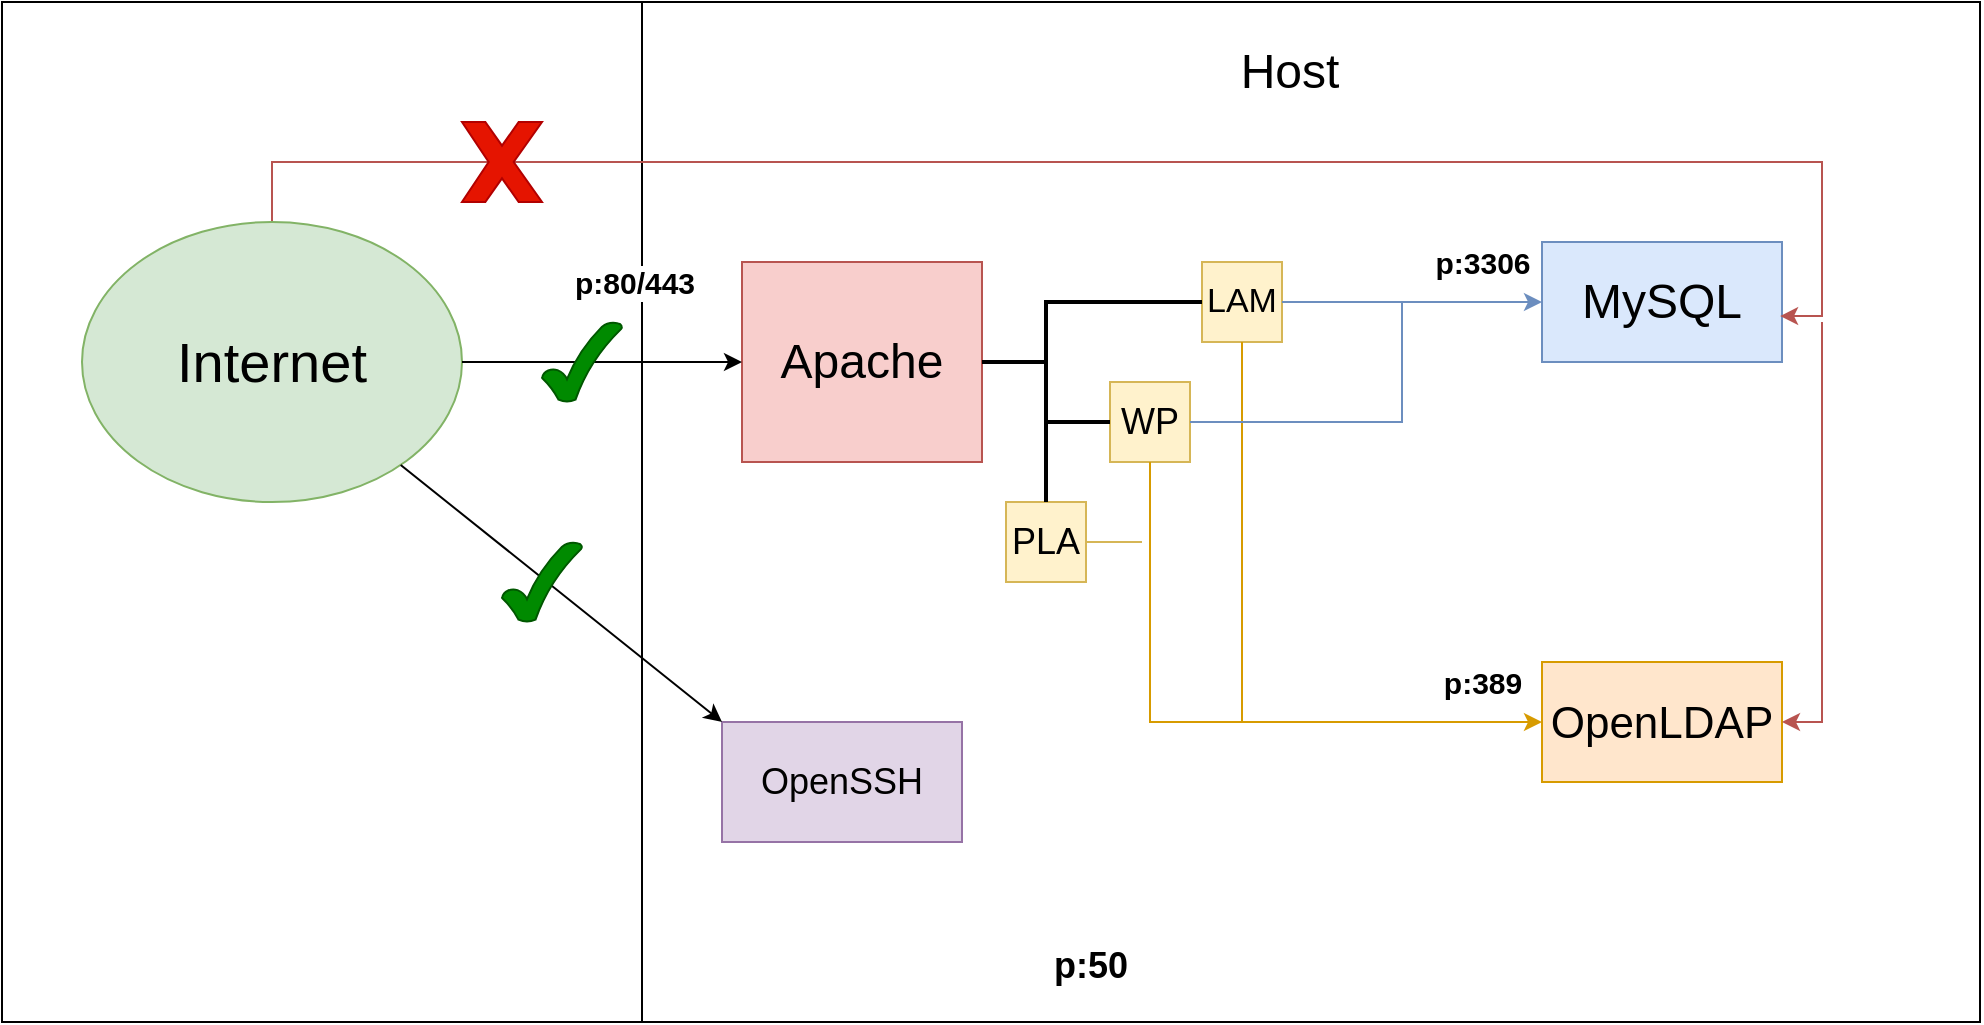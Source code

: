 <mxfile version="23.0.2" type="device">
  <diagram id="C5RBs43oDa-KdzZeNtuy" name="Page-1">
    <mxGraphModel dx="1450" dy="592" grid="1" gridSize="10" guides="1" tooltips="1" connect="1" arrows="1" fold="1" page="0" pageScale="1" pageWidth="827" pageHeight="1169" math="0" shadow="0">
      <root>
        <mxCell id="WIyWlLk6GJQsqaUBKTNV-0" />
        <mxCell id="WIyWlLk6GJQsqaUBKTNV-1" parent="WIyWlLk6GJQsqaUBKTNV-0" />
        <mxCell id="fSpcb35OHQWa-y0Q_ced-8" value="" style="rounded=0;whiteSpace=wrap;html=1;" vertex="1" parent="WIyWlLk6GJQsqaUBKTNV-1">
          <mxGeometry x="-230" y="50" width="320" height="510" as="geometry" />
        </mxCell>
        <mxCell id="Mv94CE7Lw6xpqbTLwSsB-13" value="" style="rounded=0;whiteSpace=wrap;html=1;strokeColor=none;" parent="WIyWlLk6GJQsqaUBKTNV-1" vertex="1">
          <mxGeometry x="90" y="50" width="670" height="510" as="geometry" />
        </mxCell>
        <mxCell id="fDoWqqoHtU6u6N5VrsDu-0" value="" style="rounded=0;whiteSpace=wrap;html=1;fontFamily=Verdana;fontSize=24;align=center;movable=1;resizable=1;rotatable=1;deletable=1;editable=1;locked=0;connectable=1;" parent="WIyWlLk6GJQsqaUBKTNV-1" vertex="1">
          <mxGeometry x="90" y="50" width="669" height="510" as="geometry" />
        </mxCell>
        <mxCell id="fDoWqqoHtU6u6N5VrsDu-2" value="Host" style="rounded=0;whiteSpace=wrap;html=1;strokeColor=none;fontFamily=Helvetica;fontSize=24;" parent="WIyWlLk6GJQsqaUBKTNV-1" vertex="1">
          <mxGeometry x="364" y="60" width="100" height="50" as="geometry" />
        </mxCell>
        <mxCell id="fDoWqqoHtU6u6N5VrsDu-3" value="Apache" style="rounded=0;whiteSpace=wrap;html=1;fontFamily=Helvetica;fontSize=24;fillColor=#f8cecc;strokeColor=#b85450;" parent="WIyWlLk6GJQsqaUBKTNV-1" vertex="1">
          <mxGeometry x="140" y="180" width="120" height="100" as="geometry" />
        </mxCell>
        <mxCell id="fDoWqqoHtU6u6N5VrsDu-4" value="MySQL" style="rounded=0;whiteSpace=wrap;html=1;fontSize=24;fillColor=#dae8fc;strokeColor=#6c8ebf;" parent="WIyWlLk6GJQsqaUBKTNV-1" vertex="1">
          <mxGeometry x="540" y="170" width="120" height="60" as="geometry" />
        </mxCell>
        <mxCell id="fDoWqqoHtU6u6N5VrsDu-5" value="&lt;font style=&quot;font-size: 22px;&quot;&gt;OpenLDAP&lt;/font&gt;" style="rounded=0;whiteSpace=wrap;html=1;fontSize=24;fillColor=#ffe6cc;strokeColor=#d79b00;" parent="WIyWlLk6GJQsqaUBKTNV-1" vertex="1">
          <mxGeometry x="540" y="380" width="120" height="60" as="geometry" />
        </mxCell>
        <mxCell id="fDoWqqoHtU6u6N5VrsDu-6" value="&lt;font style=&quot;font-size: 17px;&quot;&gt;LAM&lt;/font&gt;" style="rounded=0;whiteSpace=wrap;html=1;fillColor=#fff2cc;strokeColor=#d6b656;" parent="WIyWlLk6GJQsqaUBKTNV-1" vertex="1">
          <mxGeometry x="370" y="180" width="40" height="40" as="geometry" />
        </mxCell>
        <mxCell id="fDoWqqoHtU6u6N5VrsDu-7" value="&lt;font style=&quot;font-size: 18px;&quot;&gt;WP&lt;/font&gt;" style="rounded=0;whiteSpace=wrap;html=1;fillColor=#fff2cc;strokeColor=#d6b656;" parent="WIyWlLk6GJQsqaUBKTNV-1" vertex="1">
          <mxGeometry x="324" y="240" width="40" height="40" as="geometry" />
        </mxCell>
        <mxCell id="fSpcb35OHQWa-y0Q_ced-4" style="edgeStyle=orthogonalEdgeStyle;rounded=0;orthogonalLoop=1;jettySize=auto;html=1;exitX=0.5;exitY=0;exitDx=0;exitDy=0;entryX=0.992;entryY=0.617;entryDx=0;entryDy=0;entryPerimeter=0;fillColor=#f8cecc;strokeColor=#b85450;movable=0;resizable=0;rotatable=0;deletable=0;editable=0;locked=1;connectable=0;" edge="1" parent="WIyWlLk6GJQsqaUBKTNV-1" source="fDoWqqoHtU6u6N5VrsDu-8" target="fDoWqqoHtU6u6N5VrsDu-4">
          <mxGeometry relative="1" as="geometry">
            <mxPoint x="710" y="120" as="targetPoint" />
            <Array as="points">
              <mxPoint x="-95" y="130" />
              <mxPoint x="680" y="130" />
              <mxPoint x="680" y="207" />
            </Array>
          </mxGeometry>
        </mxCell>
        <mxCell id="fDoWqqoHtU6u6N5VrsDu-8" value="&lt;font style=&quot;font-size: 28px;&quot;&gt;Internet&lt;/font&gt;" style="ellipse;whiteSpace=wrap;html=1;fillColor=#d5e8d4;strokeColor=#82b366;" parent="WIyWlLk6GJQsqaUBKTNV-1" vertex="1">
          <mxGeometry x="-190" y="160" width="190" height="140" as="geometry" />
        </mxCell>
        <mxCell id="fDoWqqoHtU6u6N5VrsDu-9" value="" style="strokeWidth=2;html=1;shape=mxgraph.flowchart.annotation_2;align=left;labelPosition=right;pointerEvents=1;" parent="WIyWlLk6GJQsqaUBKTNV-1" vertex="1">
          <mxGeometry x="260" y="200" width="64" height="60" as="geometry" />
        </mxCell>
        <mxCell id="fDoWqqoHtU6u6N5VrsDu-10" value="&lt;b&gt;&lt;font style=&quot;font-size: 15px;&quot;&gt;p:389&lt;/font&gt;&lt;/b&gt;" style="endArrow=classic;html=1;rounded=0;fillColor=#ffe6cc;strokeColor=#d79b00;" parent="WIyWlLk6GJQsqaUBKTNV-1" source="fDoWqqoHtU6u6N5VrsDu-7" target="fDoWqqoHtU6u6N5VrsDu-5" edge="1">
          <mxGeometry x="0.816" y="20" width="50" height="50" relative="1" as="geometry">
            <mxPoint x="460" y="450" as="sourcePoint" />
            <mxPoint x="510" y="400" as="targetPoint" />
            <Array as="points">
              <mxPoint x="344" y="410" />
            </Array>
            <mxPoint as="offset" />
          </mxGeometry>
        </mxCell>
        <mxCell id="fDoWqqoHtU6u6N5VrsDu-12" value="&lt;b&gt;&lt;font style=&quot;font-size: 15px;&quot;&gt;p:3306&lt;/font&gt;&lt;/b&gt;" style="endArrow=classic;html=1;rounded=0;fillColor=#dae8fc;strokeColor=#6c8ebf;" parent="WIyWlLk6GJQsqaUBKTNV-1" source="fDoWqqoHtU6u6N5VrsDu-6" target="fDoWqqoHtU6u6N5VrsDu-4" edge="1">
          <mxGeometry x="0.538" y="20" width="50" height="50" relative="1" as="geometry">
            <mxPoint x="460" y="450" as="sourcePoint" />
            <mxPoint x="510" y="400" as="targetPoint" />
            <mxPoint as="offset" />
          </mxGeometry>
        </mxCell>
        <mxCell id="fDoWqqoHtU6u6N5VrsDu-13" value="&lt;b&gt;&lt;font style=&quot;font-size: 15px;&quot;&gt;p:80/443&lt;/font&gt;&lt;/b&gt;" style="endArrow=classic;html=1;rounded=0;movable=0;resizable=0;rotatable=0;deletable=0;editable=0;locked=1;connectable=0;" parent="WIyWlLk6GJQsqaUBKTNV-1" source="fDoWqqoHtU6u6N5VrsDu-8" target="fDoWqqoHtU6u6N5VrsDu-3" edge="1">
          <mxGeometry x="0.222" y="40" width="50" height="50" relative="1" as="geometry">
            <mxPoint x="460" y="450" as="sourcePoint" />
            <mxPoint x="510" y="400" as="targetPoint" />
            <mxPoint as="offset" />
          </mxGeometry>
        </mxCell>
        <mxCell id="fDoWqqoHtU6u6N5VrsDu-15" value="" style="line;strokeWidth=2;html=1;" parent="WIyWlLk6GJQsqaUBKTNV-1" vertex="1">
          <mxGeometry x="314" y="195" width="56" height="10" as="geometry" />
        </mxCell>
        <mxCell id="fDoWqqoHtU6u6N5VrsDu-17" value="" style="endArrow=none;html=1;rounded=0;entryX=0.5;entryY=1;entryDx=0;entryDy=0;fillColor=#ffe6cc;strokeColor=#d79b00;" parent="WIyWlLk6GJQsqaUBKTNV-1" target="fDoWqqoHtU6u6N5VrsDu-6" edge="1">
          <mxGeometry width="50" height="50" relative="1" as="geometry">
            <mxPoint x="390" y="410" as="sourcePoint" />
            <mxPoint x="510" y="400" as="targetPoint" />
          </mxGeometry>
        </mxCell>
        <mxCell id="fDoWqqoHtU6u6N5VrsDu-18" value="" style="endArrow=none;html=1;rounded=0;entryX=1;entryY=0.5;entryDx=0;entryDy=0;fillColor=#dae8fc;strokeColor=#6c8ebf;" parent="WIyWlLk6GJQsqaUBKTNV-1" target="fDoWqqoHtU6u6N5VrsDu-7" edge="1">
          <mxGeometry width="50" height="50" relative="1" as="geometry">
            <mxPoint x="470" y="200" as="sourcePoint" />
            <mxPoint x="510" y="400" as="targetPoint" />
            <Array as="points">
              <mxPoint x="470" y="260" />
            </Array>
          </mxGeometry>
        </mxCell>
        <mxCell id="0" value="&lt;font style=&quot;font-size: 18px;&quot;&gt;OpenSSH&lt;/font&gt;" style="rounded=0;whiteSpace=wrap;html=1;fillColor=#e1d5e7;strokeColor=#9673a6;" parent="WIyWlLk6GJQsqaUBKTNV-1" vertex="1">
          <mxGeometry x="130" y="410" width="120" height="60" as="geometry" />
        </mxCell>
        <mxCell id="1" value="" style="endArrow=classic;html=1;fontSize=18;movable=0;resizable=0;rotatable=0;deletable=0;editable=0;locked=1;connectable=0;entryX=0;entryY=0;entryDx=0;entryDy=0;" parent="WIyWlLk6GJQsqaUBKTNV-1" source="fDoWqqoHtU6u6N5VrsDu-8" target="0" edge="1">
          <mxGeometry width="50" height="50" relative="1" as="geometry">
            <mxPoint x="410" y="450" as="sourcePoint" />
            <mxPoint x="230" y="470" as="targetPoint" />
          </mxGeometry>
        </mxCell>
        <mxCell id="2" value="&lt;font style=&quot;font-size: 18px;&quot;&gt;p:50&lt;/font&gt;" style="text;strokeColor=none;fillColor=none;html=1;fontSize=24;fontStyle=1;verticalAlign=middle;align=center;" parent="WIyWlLk6GJQsqaUBKTNV-1" vertex="1">
          <mxGeometry x="264" y="510" width="100" height="40" as="geometry" />
        </mxCell>
        <mxCell id="S-flAT2JwPQkxxqyN5gs-2" value="&lt;font style=&quot;font-size: 18px;&quot;&gt;PLA&lt;/font&gt;" style="rounded=0;whiteSpace=wrap;html=1;fillColor=#fff2cc;strokeColor=#d6b656;" parent="WIyWlLk6GJQsqaUBKTNV-1" vertex="1">
          <mxGeometry x="272" y="300" width="40" height="40" as="geometry" />
        </mxCell>
        <mxCell id="S-flAT2JwPQkxxqyN5gs-5" value="" style="line;strokeWidth=2;direction=south;html=1;" parent="WIyWlLk6GJQsqaUBKTNV-1" vertex="1">
          <mxGeometry x="287" y="240" width="10" height="60" as="geometry" />
        </mxCell>
        <mxCell id="S-flAT2JwPQkxxqyN5gs-6" value="" style="endArrow=none;html=1;rounded=0;entryX=1;entryY=0.5;entryDx=0;entryDy=0;fillColor=#fff2cc;strokeColor=#d6b656;" parent="WIyWlLk6GJQsqaUBKTNV-1" target="S-flAT2JwPQkxxqyN5gs-2" edge="1">
          <mxGeometry width="50" height="50" relative="1" as="geometry">
            <mxPoint x="340" y="320" as="sourcePoint" />
            <mxPoint x="440" y="360" as="targetPoint" />
          </mxGeometry>
        </mxCell>
        <mxCell id="Mv94CE7Lw6xpqbTLwSsB-4" value="" style="verticalLabelPosition=bottom;verticalAlign=top;html=1;shape=mxgraph.basic.x;fillColor=#e51400;fontColor=#ffffff;strokeColor=#B20000;" parent="WIyWlLk6GJQsqaUBKTNV-1" vertex="1">
          <mxGeometry y="110" width="40" height="40" as="geometry" />
        </mxCell>
        <mxCell id="Mv94CE7Lw6xpqbTLwSsB-5" value="" style="verticalLabelPosition=bottom;verticalAlign=top;html=1;shape=mxgraph.basic.tick;fillColor=#008a00;strokeColor=#005700;fontColor=#ffffff;" parent="WIyWlLk6GJQsqaUBKTNV-1" vertex="1">
          <mxGeometry x="40" y="210" width="40" height="40" as="geometry" />
        </mxCell>
        <mxCell id="fSpcb35OHQWa-y0Q_ced-6" value="" style="endArrow=classic;html=1;rounded=0;entryX=1;entryY=0.5;entryDx=0;entryDy=0;fillColor=#f8cecc;strokeColor=#b85450;movable=0;resizable=0;rotatable=0;deletable=0;editable=0;locked=1;connectable=0;" edge="1" parent="WIyWlLk6GJQsqaUBKTNV-1" target="fDoWqqoHtU6u6N5VrsDu-5">
          <mxGeometry width="50" height="50" relative="1" as="geometry">
            <mxPoint x="680" y="210" as="sourcePoint" />
            <mxPoint x="680" y="420" as="targetPoint" />
            <Array as="points">
              <mxPoint x="680" y="310" />
              <mxPoint x="680" y="410" />
            </Array>
          </mxGeometry>
        </mxCell>
        <mxCell id="fSpcb35OHQWa-y0Q_ced-9" value="" style="verticalLabelPosition=bottom;verticalAlign=top;html=1;shape=mxgraph.basic.tick;fillColor=#008a00;strokeColor=#005700;fontColor=#ffffff;" vertex="1" parent="WIyWlLk6GJQsqaUBKTNV-1">
          <mxGeometry x="20" y="320" width="40" height="40" as="geometry" />
        </mxCell>
      </root>
    </mxGraphModel>
  </diagram>
</mxfile>

